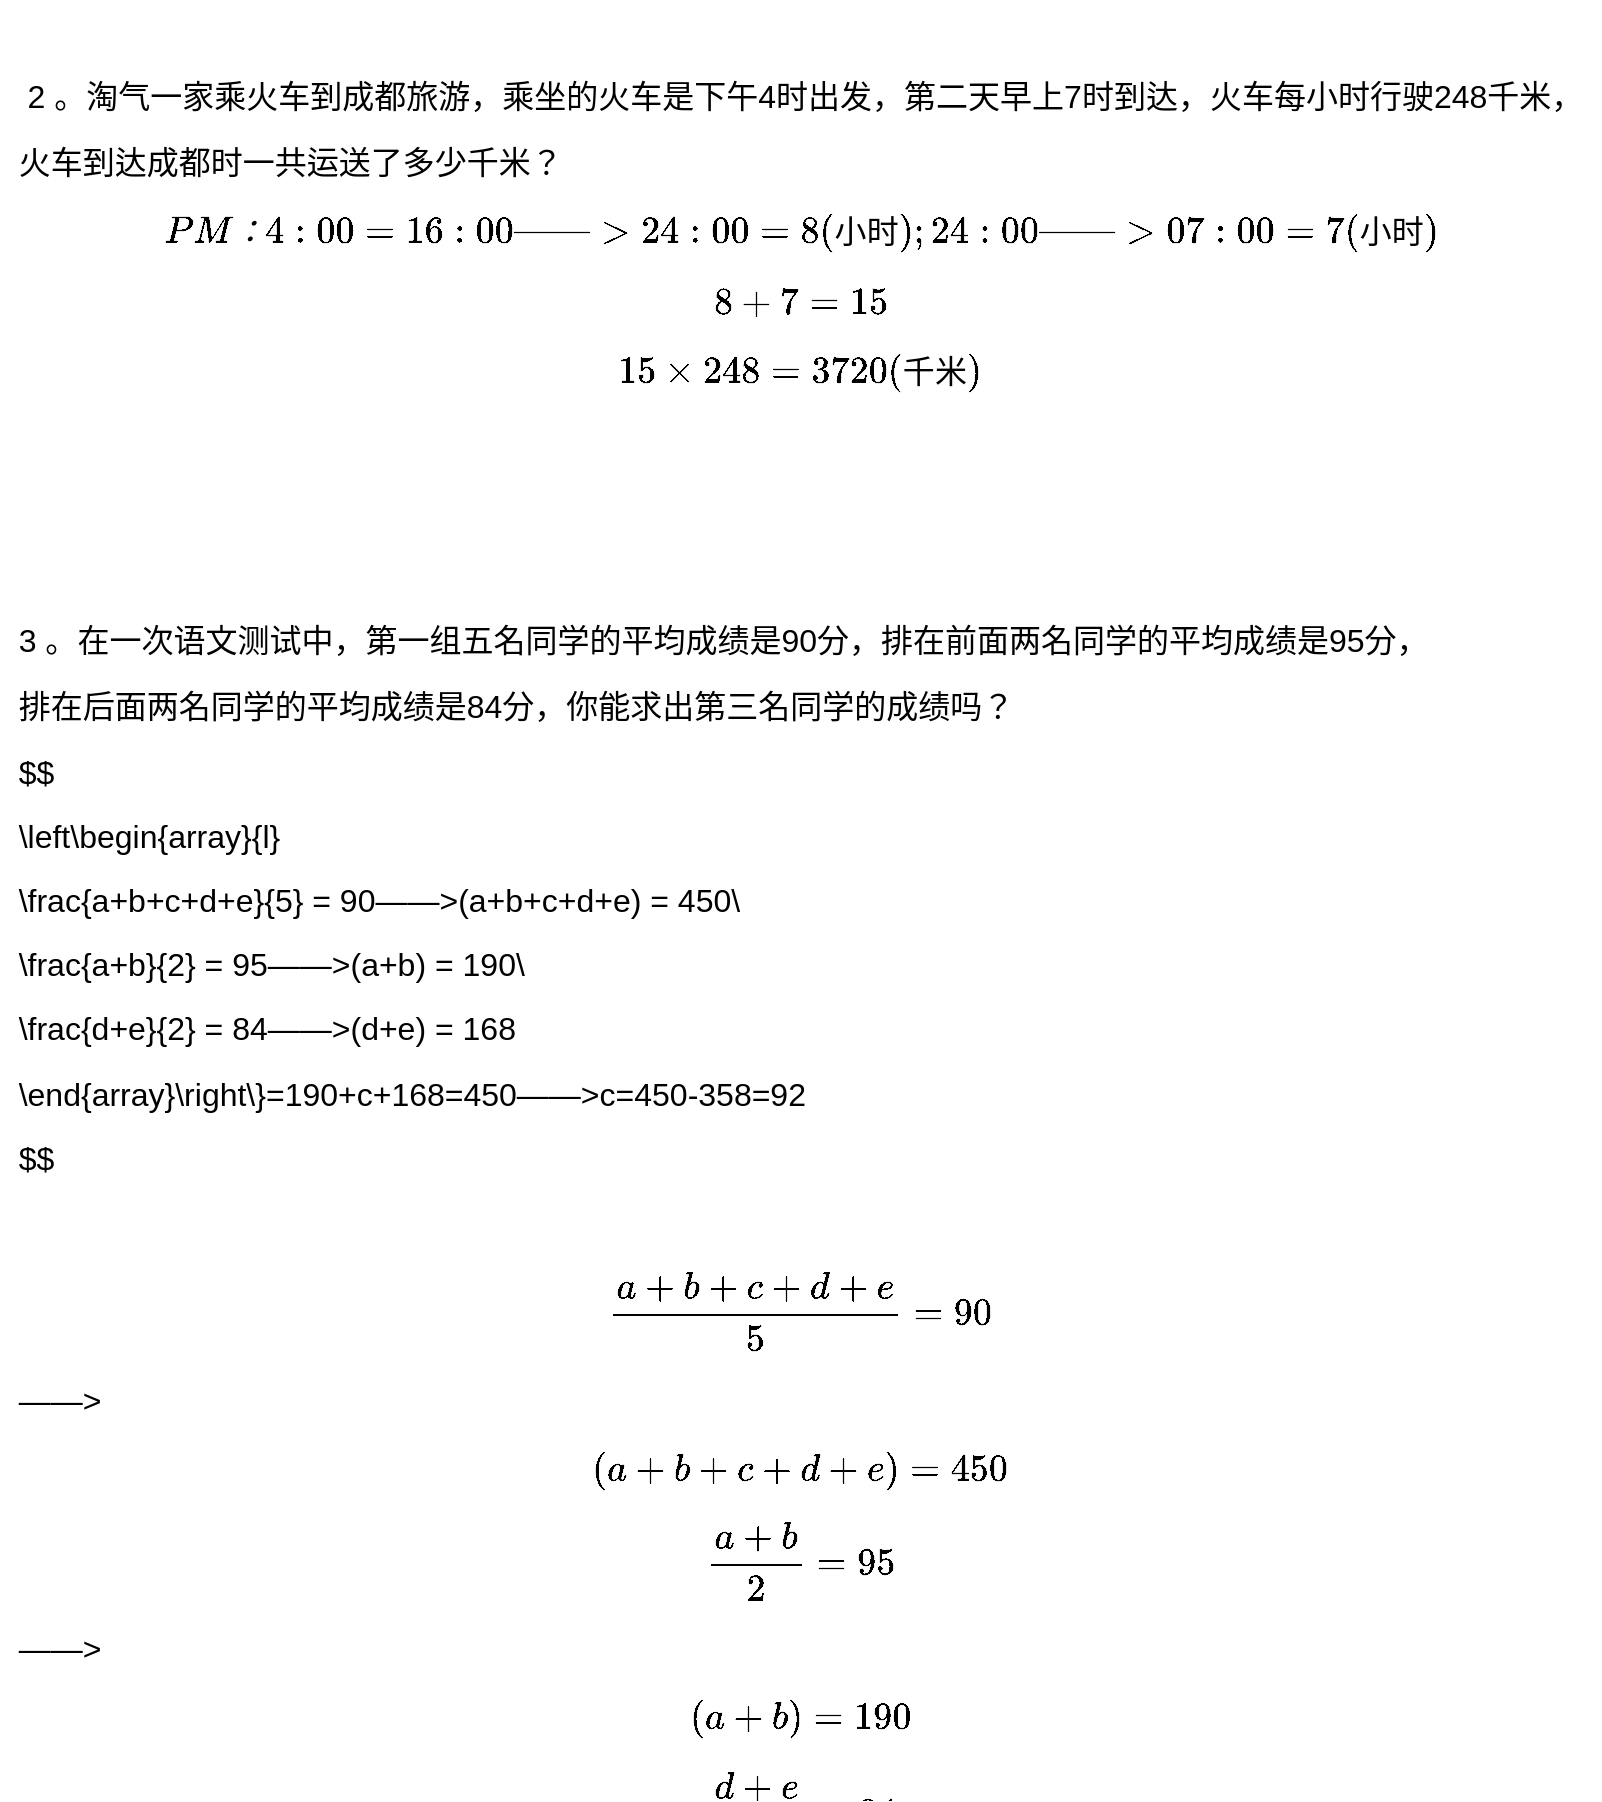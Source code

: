 <mxfile version="13.10.0" type="github">
  <diagram id="d_5k1kWVG2uN-BUGGns2" name="Page-1">
    <mxGraphModel dx="3316" dy="4279" grid="1" gridSize="10" guides="1" tooltips="1" connect="1" arrows="1" fold="1" page="1" pageScale="1" pageWidth="827" pageHeight="1169" math="1" shadow="0">
      <root>
        <mxCell id="0" />
        <mxCell id="1" parent="0" />
        <mxCell id="VTZgr-LaX8WL-gc1TtYe-1" value="&lt;p class=&quot;MsoNormal&quot; style=&quot;text-align: left ; line-height: 114%&quot;&gt;&lt;span style=&quot;font-size: 12.0pt&quot;&gt;&lt;font style=&quot;vertical-align: inherit&quot;&gt;&lt;font style=&quot;vertical-align: inherit&quot;&gt;&lt;font style=&quot;vertical-align: inherit&quot;&gt;&lt;font style=&quot;vertical-align: inherit&quot;&gt;&lt;font style=&quot;vertical-align: inherit&quot;&gt;&lt;font style=&quot;vertical-align: inherit&quot;&gt;&lt;font style=&quot;vertical-align: inherit&quot;&gt;&lt;font style=&quot;vertical-align: inherit&quot;&gt;1.&amp;nbsp;&lt;/font&gt;&lt;/font&gt;&lt;/font&gt;&lt;/font&gt;&lt;/font&gt;&lt;/font&gt;&lt;/font&gt;&lt;/font&gt;&lt;/span&gt;&lt;span style=&quot;line-height: 114% ; font-size: 12.0pt&quot;&gt;&lt;font face=&quot;宋体&quot;&gt;&lt;font style=&quot;vertical-align: inherit&quot;&gt;&lt;font style=&quot;vertical-align: inherit&quot;&gt;&lt;font style=&quot;vertical-align: inherit&quot;&gt;&lt;font style=&quot;vertical-align: inherit&quot;&gt;&lt;font style=&quot;vertical-align: inherit&quot;&gt;&lt;font style=&quot;vertical-align: inherit&quot;&gt;&lt;font style=&quot;vertical-align: inherit&quot;&gt;&lt;font style=&quot;vertical-align: inherit&quot;&gt;小马虎在计算除法时，把除数&lt;/font&gt;&lt;/font&gt;&lt;/font&gt;&lt;/font&gt;&lt;/font&gt;&lt;/font&gt;&lt;/font&gt;&lt;/font&gt;&lt;/font&gt;&lt;/span&gt;&lt;span style=&quot;line-height: 114% ; font-size: 12.0pt&quot;&gt;&lt;font style=&quot;vertical-align: inherit&quot;&gt;&lt;font style=&quot;vertical-align: inherit&quot;&gt;&lt;font style=&quot;vertical-align: inherit&quot;&gt;&lt;font style=&quot;vertical-align: inherit&quot;&gt;&lt;font style=&quot;vertical-align: inherit&quot;&gt;&lt;font style=&quot;vertical-align: inherit&quot;&gt;&lt;font style=&quot;vertical-align: inherit&quot;&gt;&lt;font style=&quot;vertical-align: inherit&quot;&gt;43错写成34，这样得到的商是26，余数是2。正确的商是多少？余数是多少？&lt;/font&gt;&lt;/font&gt;&lt;/font&gt;&lt;/font&gt;&lt;/font&gt;&lt;/font&gt;&lt;/font&gt;&lt;/font&gt;&lt;/span&gt;&lt;span style=&quot;line-height: 114% ; font-size: 12.0pt&quot;&gt;&lt;/span&gt;&lt;/p&gt;&lt;p class=&quot;MsoNormal&quot; style=&quot;text-align: left ; line-height: 114%&quot;&gt;&lt;font style=&quot;font-size: 15px&quot;&gt;&lt;span style=&quot;line-height: 114%&quot;&gt;&lt;font style=&quot;vertical-align: inherit&quot;&gt;&lt;font style=&quot;vertical-align: inherit&quot;&gt;&lt;font style=&quot;vertical-align: inherit&quot;&gt;&lt;font style=&quot;vertical-align: inherit&quot;&gt;&lt;font style=&quot;vertical-align: inherit&quot;&gt;&lt;font style=&quot;vertical-align: inherit&quot;&gt;&lt;font style=&quot;vertical-align: inherit&quot;&gt;&lt;font style=&quot;vertical-align: inherit&quot;&gt;&amp;nbsp;&lt;/font&gt;&lt;/font&gt;&lt;/font&gt;&lt;/font&gt;&lt;/font&gt;&lt;/font&gt;&lt;/font&gt;&lt;/font&gt;&lt;/span&gt;&lt;/font&gt;&lt;span&gt;$$\frac{x}{34}=26...2$$&lt;/span&gt;&lt;/p&gt;&lt;p class=&quot;MsoNormal&quot; style=&quot;text-align: left ; line-height: 114%&quot;&gt;&lt;span style=&quot;font-size: medium&quot;&gt;$$x=34\times26+2=886$$&lt;/span&gt;&lt;/p&gt;&lt;p class=&quot;MsoNormal&quot; style=&quot;text-align: left ; line-height: 114%&quot;&gt;&lt;span style=&quot;line-height: 114%&quot;&gt;&lt;font size=&quot;3&quot;&gt;$$\frac{886}{43}=20...26$$&lt;/font&gt;&lt;/span&gt;&lt;/p&gt;&lt;span style=&quot;font-size: 12pt ; text-align: left&quot;&gt;&amp;nbsp;&lt;/span&gt;&lt;span style=&quot;font-family: &amp;#34;courier new&amp;#34; , &amp;#34;courier&amp;#34; , monospace ; font-size: 13px ; text-align: left ; background-color: rgb(255 , 255 , 255)&quot;&gt;&lt;br&gt;&lt;/span&gt;&lt;p class=&quot;MsoNormal&quot; style=&quot;text-align: left ; line-height: 114%&quot;&gt;&lt;span style=&quot;line-height: 114% ; font-size: 12.0pt&quot;&gt;&amp;nbsp;&lt;/span&gt;&lt;span style=&quot;line-height: 114% ; font-size: 12pt&quot;&gt;&lt;font style=&quot;vertical-align: inherit&quot;&gt;&lt;font style=&quot;vertical-align: inherit&quot;&gt;&lt;font style=&quot;vertical-align: inherit&quot;&gt;&lt;font style=&quot;vertical-align: inherit&quot;&gt;&lt;font style=&quot;vertical-align: inherit&quot;&gt;&lt;font style=&quot;vertical-align: inherit&quot;&gt;&lt;font style=&quot;vertical-align: inherit&quot;&gt;&lt;font style=&quot;vertical-align: inherit&quot;&gt;2 &lt;/font&gt;&lt;/font&gt;&lt;/font&gt;&lt;/font&gt;&lt;/font&gt;&lt;/font&gt;&lt;/font&gt;&lt;/font&gt;&lt;/span&gt;&lt;span style=&quot;line-height: 114% ; font-size: 12pt&quot;&gt;&lt;font style=&quot;vertical-align: inherit&quot;&gt;&lt;font style=&quot;vertical-align: inherit&quot;&gt;&lt;font style=&quot;vertical-align: inherit&quot;&gt;&lt;font style=&quot;vertical-align: inherit&quot;&gt;&lt;font style=&quot;vertical-align: inherit&quot;&gt;&lt;font style=&quot;vertical-align: inherit&quot;&gt;&lt;font style=&quot;vertical-align: inherit&quot;&gt;&lt;font style=&quot;vertical-align: inherit&quot;&gt;。&lt;/font&gt;&lt;/font&gt;&lt;/font&gt;&lt;/font&gt;&lt;/font&gt;&lt;/font&gt;&lt;/font&gt;&lt;/font&gt;&lt;/span&gt;&lt;span style=&quot;line-height: 114% ; font-size: 12pt&quot;&gt;&lt;font face=&quot;宋体&quot;&gt;&lt;font style=&quot;vertical-align: inherit&quot;&gt;&lt;font style=&quot;vertical-align: inherit&quot;&gt;&lt;font style=&quot;vertical-align: inherit&quot;&gt;&lt;font style=&quot;vertical-align: inherit&quot;&gt;&lt;font style=&quot;vertical-align: inherit&quot;&gt;&lt;font style=&quot;vertical-align: inherit&quot;&gt;&lt;font style=&quot;vertical-align: inherit&quot;&gt;&lt;font style=&quot;vertical-align: inherit&quot;&gt;淘气一家乘火车到成都旅游，乘坐的火车是下午&lt;/font&gt;&lt;/font&gt;&lt;/font&gt;&lt;/font&gt;&lt;/font&gt;&lt;/font&gt;&lt;/font&gt;&lt;/font&gt;&lt;/font&gt;&lt;font style=&quot;vertical-align: inherit&quot;&gt;&lt;font style=&quot;vertical-align: inherit&quot;&gt;&lt;font style=&quot;vertical-align: inherit&quot;&gt;&lt;font style=&quot;vertical-align: inherit&quot;&gt;&lt;font style=&quot;vertical-align: inherit&quot;&gt;&lt;font style=&quot;vertical-align: inherit&quot;&gt;&lt;font style=&quot;vertical-align: inherit&quot;&gt;&lt;font style=&quot;vertical-align: inherit&quot;&gt;4时出发，第二天早上7时到达，火车每小时行驶248千米&lt;/font&gt;&lt;/font&gt;&lt;/font&gt;&lt;/font&gt;&lt;/font&gt;&lt;/font&gt;&lt;/font&gt;&lt;/font&gt;&lt;/span&gt;&lt;span style=&quot;line-height: 114% ; font-size: 12pt&quot;&gt;&lt;font face=&quot;宋体&quot;&gt;&lt;font style=&quot;vertical-align: inherit&quot;&gt;&lt;font style=&quot;vertical-align: inherit&quot;&gt;&lt;font style=&quot;vertical-align: inherit&quot;&gt;&lt;font style=&quot;vertical-align: inherit&quot;&gt;&lt;font style=&quot;vertical-align: inherit&quot;&gt;&lt;font style=&quot;vertical-align: inherit&quot;&gt;&lt;font style=&quot;vertical-align: inherit&quot;&gt;&lt;font style=&quot;vertical-align: inherit&quot;&gt;&lt;font style=&quot;vertical-align: inherit&quot;&gt;&lt;font style=&quot;vertical-align: inherit&quot;&gt;，&lt;/font&gt;&lt;/font&gt;&lt;/font&gt;&lt;/font&gt;&lt;/font&gt;&lt;/font&gt;&lt;/font&gt;&lt;/font&gt;&lt;/font&gt;&lt;/font&gt;&lt;/font&gt;&lt;/span&gt;&lt;/p&gt;&lt;p class=&quot;MsoNormal&quot; style=&quot;text-align: left ; line-height: 114%&quot;&gt;&lt;span style=&quot;line-height: 114% ; font-size: 12.0pt&quot;&gt;&lt;font face=&quot;宋体&quot;&gt;&lt;font style=&quot;vertical-align: inherit&quot;&gt;&lt;font style=&quot;vertical-align: inherit&quot;&gt;&lt;font style=&quot;vertical-align: inherit&quot;&gt;&lt;font style=&quot;vertical-align: inherit&quot;&gt;&lt;font style=&quot;vertical-align: inherit&quot;&gt;&lt;font style=&quot;vertical-align: inherit&quot;&gt;&lt;font style=&quot;vertical-align: inherit&quot;&gt;&lt;font style=&quot;vertical-align: inherit&quot;&gt;火车到达成都时一共运送了多少千米&lt;/font&gt;&lt;/font&gt;&lt;/font&gt;&lt;/font&gt;&lt;/font&gt;&lt;/font&gt;&lt;/font&gt;&lt;/font&gt;&lt;/font&gt;&lt;font style=&quot;vertical-align: inherit&quot;&gt;&lt;font style=&quot;vertical-align: inherit&quot;&gt;&lt;font style=&quot;vertical-align: inherit&quot;&gt;&lt;font style=&quot;vertical-align: inherit&quot;&gt;&lt;font style=&quot;vertical-align: inherit&quot;&gt;&lt;font style=&quot;vertical-align: inherit&quot;&gt;&lt;font style=&quot;vertical-align: inherit&quot;&gt;？&lt;/font&gt;&lt;/font&gt;&lt;/font&gt;&lt;/font&gt;&lt;/font&gt;&lt;/font&gt;&lt;/font&gt;&lt;/span&gt;&lt;/p&gt;&lt;p class=&quot;MsoNormal&quot; style=&quot;text-align: left ; line-height: 114%&quot;&gt;&lt;span style=&quot;font-size: 12pt&quot;&gt;$$PM：4:00 = 16:00——&amp;gt;24:00=8(小时);24:00——&amp;gt;07:00=7(小时)$$&lt;/span&gt;&lt;/p&gt;&lt;p class=&quot;MsoNormal&quot; style=&quot;text-align: left ; line-height: 114%&quot;&gt;&lt;span style=&quot;line-height: 114% ; font-size: 12.0pt&quot;&gt;$$8+7=15$$&lt;/span&gt;&lt;/p&gt;&lt;p class=&quot;MsoNormal&quot; style=&quot;text-align: left ; line-height: 114%&quot;&gt;&lt;span style=&quot;font-size: 16px&quot;&gt;$$15\times248 = 3720(千米)$$&lt;/span&gt;&lt;/p&gt;&lt;p class=&quot;MsoNormal&quot; style=&quot;text-align: left ; line-height: 114%&quot;&gt;&lt;span style=&quot;line-height: 114% ; font-size: 12.0pt&quot;&gt;&amp;nbsp;&lt;/span&gt;&lt;/p&gt;&lt;p class=&quot;MsoNormal&quot; style=&quot;text-align: left ; line-height: 114%&quot;&gt;&lt;span style=&quot;line-height: 114% ; font-size: 12.0pt&quot;&gt;&amp;nbsp;&lt;/span&gt;&lt;/p&gt;&lt;p class=&quot;MsoNormal&quot; style=&quot;text-align: left ; line-height: 114%&quot;&gt;&lt;span style=&quot;line-height: 114% ; font-size: 12.0pt&quot;&gt;&amp;nbsp;&lt;/span&gt;&lt;/p&gt;&lt;p class=&quot;MsoNormal&quot; style=&quot;text-align: left ; line-height: 114%&quot;&gt;&lt;span style=&quot;line-height: 114% ; font-size: 12.0pt&quot;&gt;&lt;font style=&quot;vertical-align: inherit&quot;&gt;&lt;font style=&quot;vertical-align: inherit&quot;&gt;&lt;font style=&quot;vertical-align: inherit&quot;&gt;&lt;font style=&quot;vertical-align: inherit&quot;&gt;&lt;font style=&quot;vertical-align: inherit&quot;&gt;&lt;font style=&quot;vertical-align: inherit&quot;&gt;&lt;font style=&quot;vertical-align: inherit&quot;&gt;&lt;font style=&quot;vertical-align: inherit&quot;&gt;3 &lt;/font&gt;&lt;/font&gt;&lt;/font&gt;&lt;/font&gt;&lt;/font&gt;&lt;/font&gt;&lt;/font&gt;&lt;/font&gt;&lt;/span&gt;&lt;span style=&quot;line-height: 114% ; font-size: 12.0pt&quot;&gt;&lt;font style=&quot;vertical-align: inherit&quot;&gt;&lt;font style=&quot;vertical-align: inherit&quot;&gt;&lt;font style=&quot;vertical-align: inherit&quot;&gt;&lt;font style=&quot;vertical-align: inherit&quot;&gt;&lt;font style=&quot;vertical-align: inherit&quot;&gt;&lt;font style=&quot;vertical-align: inherit&quot;&gt;&lt;font style=&quot;vertical-align: inherit&quot;&gt;&lt;font style=&quot;vertical-align: inherit&quot;&gt;。&lt;/font&gt;&lt;/font&gt;&lt;/font&gt;&lt;/font&gt;&lt;/font&gt;&lt;/font&gt;&lt;/font&gt;&lt;/font&gt;&lt;/span&gt;&lt;font style=&quot;vertical-align: inherit&quot;&gt;&lt;span style=&quot;line-height: 114% ; font-size: 12.0pt&quot;&gt;&lt;font face=&quot;宋体&quot;&gt;&lt;font style=&quot;vertical-align: inherit&quot;&gt;&lt;font style=&quot;vertical-align: inherit&quot;&gt;&lt;font style=&quot;vertical-align: inherit&quot;&gt;&lt;font style=&quot;vertical-align: inherit&quot;&gt;&lt;font style=&quot;vertical-align: inherit&quot;&gt;&lt;font style=&quot;vertical-align: inherit&quot;&gt;&lt;font style=&quot;vertical-align: inherit&quot;&gt;在一次语文测试中，第一组五名同学的平均成绩是&lt;/font&gt;&lt;/font&gt;&lt;/font&gt;&lt;/font&gt;&lt;/font&gt;&lt;/font&gt;&lt;/font&gt;&lt;/font&gt;&lt;/span&gt;&lt;/font&gt;&lt;span style=&quot;line-height: 114% ; font-size: 12.0pt&quot;&gt;&lt;font style=&quot;vertical-align: inherit&quot;&gt;&lt;font style=&quot;vertical-align: inherit&quot;&gt;&lt;font style=&quot;vertical-align: inherit&quot;&gt;&lt;font style=&quot;vertical-align: inherit&quot;&gt;&lt;font style=&quot;vertical-align: inherit&quot;&gt;&lt;font style=&quot;vertical-align: inherit&quot;&gt;&lt;font style=&quot;vertical-align: inherit&quot;&gt;&lt;font style=&quot;vertical-align: inherit&quot;&gt;&lt;font style=&quot;vertical-align: inherit&quot;&gt;90分，排在前面两名同学的平均成绩是95分，&lt;/font&gt;&lt;/font&gt;&lt;/font&gt;&lt;/font&gt;&lt;/font&gt;&lt;/font&gt;&lt;/font&gt;&lt;/font&gt;&lt;/font&gt;&lt;/span&gt;&lt;/p&gt;&lt;p class=&quot;MsoNormal&quot; style=&quot;text-align: left ; line-height: 114%&quot;&gt;&lt;font style=&quot;vertical-align: inherit&quot;&gt;&lt;span style=&quot;line-height: 114% ; font-size: 12.0pt&quot;&gt;&lt;font style=&quot;vertical-align: inherit&quot;&gt;&lt;font style=&quot;vertical-align: inherit&quot;&gt;&lt;font style=&quot;vertical-align: inherit&quot;&gt;&lt;font style=&quot;vertical-align: inherit&quot;&gt;&lt;font style=&quot;vertical-align: inherit&quot;&gt;&lt;font style=&quot;vertical-align: inherit&quot;&gt;&lt;font style=&quot;vertical-align: inherit&quot;&gt;排在后面两名同学的平均成绩是&lt;/font&gt;&lt;/font&gt;&lt;/font&gt;&lt;/font&gt;&lt;/font&gt;&lt;/font&gt;&lt;/font&gt;&lt;/span&gt;&lt;span style=&quot;line-height: 114% ; font-size: 12.0pt&quot;&gt;&lt;font style=&quot;vertical-align: inherit&quot;&gt;&lt;font style=&quot;vertical-align: inherit&quot;&gt;&lt;font style=&quot;vertical-align: inherit&quot;&gt;&lt;font style=&quot;vertical-align: inherit&quot;&gt;&lt;font style=&quot;vertical-align: inherit&quot;&gt;&lt;font style=&quot;vertical-align: inherit&quot;&gt;&lt;font style=&quot;vertical-align: inherit&quot;&gt;84分，你能求出第三名同学的成绩吗？&lt;/font&gt;&lt;/font&gt;&lt;/font&gt;&lt;/font&gt;&lt;/font&gt;&lt;/font&gt;&lt;/font&gt;&lt;/span&gt;&lt;/font&gt;&lt;span style=&quot;font-size: 10.5pt&quot;&gt;&amp;nbsp;&lt;/span&gt;&lt;/p&gt;&lt;p class=&quot;MsoNormal&quot; style=&quot;text-align: left ; line-height: 114%&quot;&gt;&lt;span style=&quot;font-size: 16px&quot;&gt;$$&lt;/span&gt;&lt;span style=&quot;font-size: 16px&quot;&gt;&amp;nbsp;&lt;/span&gt;&lt;/p&gt;&lt;p class=&quot;MsoNormal&quot; style=&quot;text-align: left ; line-height: 114%&quot;&gt;&lt;span style=&quot;font-size: 16px&quot;&gt;\left&lt;/span&gt;&lt;span style=&quot;font-size: 16px&quot;&gt;\begin{array}{l}&lt;/span&gt;&lt;/p&gt;&lt;p class=&quot;MsoNormal&quot; style=&quot;text-align: left ; line-height: 114%&quot;&gt;&lt;span style=&quot;font-size: 16px&quot;&gt;\&lt;/span&gt;&lt;span style=&quot;font-size: 16px&quot;&gt;frac{a+b+c+d+e}{5} = 90——&amp;gt;(a+b+c+d+e) = 450\\&lt;/span&gt;&lt;/p&gt;&lt;p class=&quot;MsoNormal&quot; style=&quot;text-align: left ; line-height: 114%&quot;&gt;&lt;span style=&quot;font-size: 16px&quot;&gt;\frac{a+b}{2} = 95——&amp;gt;(a+b) = 190\\&lt;/span&gt;&lt;/p&gt;&lt;p class=&quot;MsoNormal&quot; style=&quot;text-align: left ; line-height: 114%&quot;&gt;&lt;span style=&quot;font-size: 16px&quot;&gt;\frac{d+e}{2} = 84——&amp;gt;(d+e) = 168&lt;/span&gt;&lt;/p&gt;&lt;p class=&quot;MsoNormal&quot; style=&quot;text-align: left ; line-height: 114%&quot;&gt;&lt;span style=&quot;font-size: 16px&quot;&gt;\end{array}&lt;/span&gt;&lt;span style=&quot;font-size: 16px&quot;&gt;\right\}&lt;/span&gt;&lt;span style=&quot;font-size: 16px&quot;&gt;=190+c+168=450——&amp;gt;c=450-358=92&lt;/span&gt;&lt;/p&gt;&lt;p class=&quot;MsoNormal&quot; style=&quot;text-align: left ; line-height: 114%&quot;&gt;&lt;span style=&quot;font-size: 16px&quot;&gt;$$&lt;/span&gt;&lt;/p&gt;&lt;p class=&quot;MsoNormal&quot; style=&quot;text-align: left ; line-height: 114%&quot;&gt;&lt;span style=&quot;font-size: 16px&quot;&gt;&lt;br&gt;&lt;/span&gt;&lt;/p&gt;&lt;p class=&quot;MsoNormal&quot; style=&quot;text-align: left ; line-height: 114%&quot;&gt;&lt;span style=&quot;line-height: 114% ; font-size: 12.0pt&quot;&gt;&lt;font style=&quot;vertical-align: inherit&quot;&gt;&lt;font style=&quot;vertical-align: inherit&quot;&gt;$$\frac{a+b+c+d+e}{5} = 90$$——&amp;gt;&lt;/font&gt;&lt;/font&gt;&lt;/span&gt;&lt;span style=&quot;font-size: 12pt&quot;&gt;$$(a+b+c+d+e) = 450$$&lt;/span&gt;&lt;/p&gt;&lt;p class=&quot;MsoNormal&quot; style=&quot;text-align: left ; line-height: 114%&quot;&gt;&lt;span style=&quot;line-height: 114% ; font-size: 12.0pt&quot;&gt;&lt;font style=&quot;vertical-align: inherit&quot;&gt;&lt;font style=&quot;vertical-align: inherit&quot;&gt;$$\frac{a+b}{2} = 95$$——&amp;gt;$$(a+b) = 190$$&lt;/font&gt;&lt;/font&gt;&lt;/span&gt;&lt;/p&gt;&lt;p class=&quot;MsoNormal&quot; style=&quot;text-align: left ; line-height: 114%&quot;&gt;&lt;span style=&quot;line-height: 114% ; font-size: 12.0pt&quot;&gt;&lt;font style=&quot;vertical-align: inherit&quot;&gt;&lt;font style=&quot;vertical-align: inherit&quot;&gt;$$\frac{d+e}{2} = 84$$——&amp;gt;$$(d+e) = 168$$&lt;/font&gt;&lt;/font&gt;&lt;/span&gt;&lt;/p&gt;&lt;p class=&quot;MsoNormal&quot; style=&quot;text-align: left ; line-height: 114%&quot;&gt;&lt;span style=&quot;line-height: 114% ; font-size: 12.0pt&quot;&gt;&lt;font style=&quot;vertical-align: inherit&quot;&gt;&lt;font style=&quot;vertical-align: inherit&quot;&gt;$$190+c+168 = 450$$——&amp;gt;$$c = 450 - 358 = 92$$&lt;/font&gt;&lt;/font&gt;&lt;/span&gt;&lt;/p&gt;" style="text;html=1;align=center;verticalAlign=middle;resizable=0;points=[];autosize=1;fontSize=15;" parent="1" vertex="1">
          <mxGeometry x="-1620" y="-3260" width="800" height="900" as="geometry" />
        </mxCell>
      </root>
    </mxGraphModel>
  </diagram>
</mxfile>
